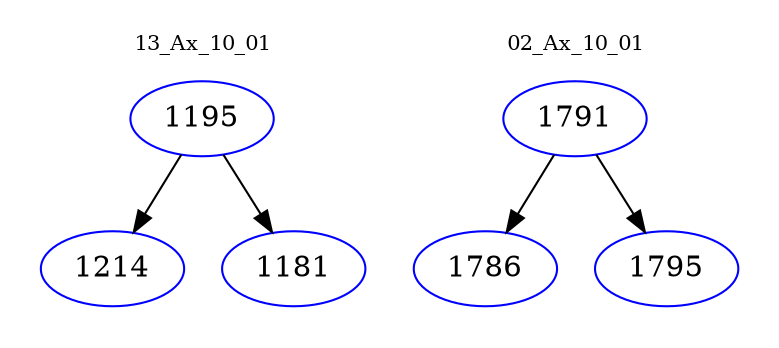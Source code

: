 digraph{
subgraph cluster_0 {
color = white
label = "13_Ax_10_01";
fontsize=10;
T0_1195 [label="1195", color="blue"]
T0_1195 -> T0_1214 [color="black"]
T0_1214 [label="1214", color="blue"]
T0_1195 -> T0_1181 [color="black"]
T0_1181 [label="1181", color="blue"]
}
subgraph cluster_1 {
color = white
label = "02_Ax_10_01";
fontsize=10;
T1_1791 [label="1791", color="blue"]
T1_1791 -> T1_1786 [color="black"]
T1_1786 [label="1786", color="blue"]
T1_1791 -> T1_1795 [color="black"]
T1_1795 [label="1795", color="blue"]
}
}
